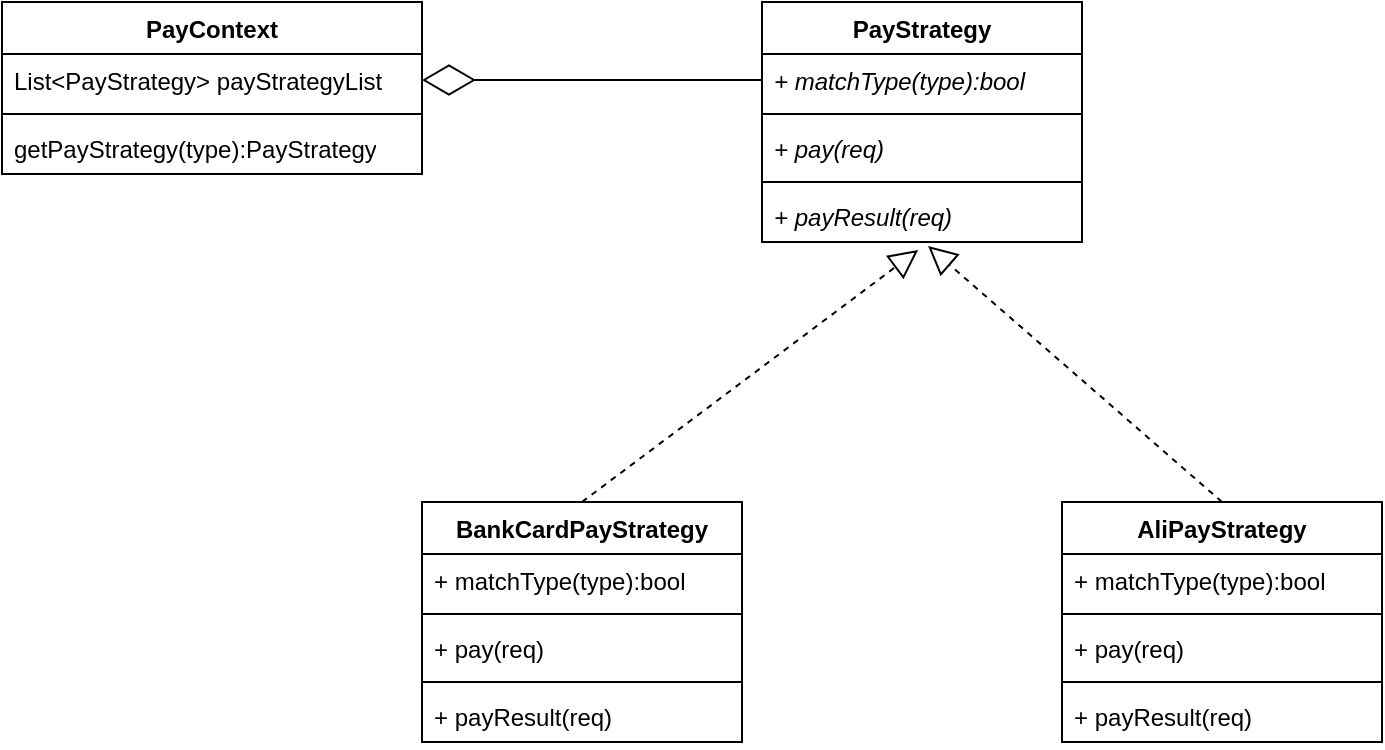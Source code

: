 <mxfile version="26.1.1">
  <diagram name="第 1 页" id="E_TV4xzEKm5d7nuhR4Nc">
    <mxGraphModel dx="2261" dy="1907" grid="1" gridSize="10" guides="1" tooltips="1" connect="1" arrows="1" fold="1" page="1" pageScale="1" pageWidth="827" pageHeight="1169" math="0" shadow="0">
      <root>
        <mxCell id="0" />
        <mxCell id="1" parent="0" />
        <mxCell id="gqEhuU8KxWYV81DgBW9W-1" value="PayStrategy" style="swimlane;fontStyle=1;align=center;verticalAlign=top;childLayout=stackLayout;horizontal=1;startSize=26;horizontalStack=0;resizeParent=1;resizeParentMax=0;resizeLast=0;collapsible=1;marginBottom=0;whiteSpace=wrap;html=1;" vertex="1" parent="1">
          <mxGeometry x="370" y="-720" width="160" height="120" as="geometry" />
        </mxCell>
        <mxCell id="gqEhuU8KxWYV81DgBW9W-2" value="&lt;i&gt;+ matchType(type):bool&lt;/i&gt;" style="text;strokeColor=none;fillColor=none;align=left;verticalAlign=top;spacingLeft=4;spacingRight=4;overflow=hidden;rotatable=0;points=[[0,0.5],[1,0.5]];portConstraint=eastwest;whiteSpace=wrap;html=1;" vertex="1" parent="gqEhuU8KxWYV81DgBW9W-1">
          <mxGeometry y="26" width="160" height="26" as="geometry" />
        </mxCell>
        <mxCell id="gqEhuU8KxWYV81DgBW9W-3" value="" style="line;strokeWidth=1;fillColor=none;align=left;verticalAlign=middle;spacingTop=-1;spacingLeft=3;spacingRight=3;rotatable=0;labelPosition=right;points=[];portConstraint=eastwest;strokeColor=inherit;" vertex="1" parent="gqEhuU8KxWYV81DgBW9W-1">
          <mxGeometry y="52" width="160" height="8" as="geometry" />
        </mxCell>
        <mxCell id="gqEhuU8KxWYV81DgBW9W-4" value="&lt;i&gt;+ pay(req)&lt;/i&gt;" style="text;strokeColor=none;fillColor=none;align=left;verticalAlign=top;spacingLeft=4;spacingRight=4;overflow=hidden;rotatable=0;points=[[0,0.5],[1,0.5]];portConstraint=eastwest;whiteSpace=wrap;html=1;" vertex="1" parent="gqEhuU8KxWYV81DgBW9W-1">
          <mxGeometry y="60" width="160" height="26" as="geometry" />
        </mxCell>
        <mxCell id="gqEhuU8KxWYV81DgBW9W-6" value="" style="line;strokeWidth=1;fillColor=none;align=left;verticalAlign=middle;spacingTop=-1;spacingLeft=3;spacingRight=3;rotatable=0;labelPosition=right;points=[];portConstraint=eastwest;strokeColor=inherit;" vertex="1" parent="gqEhuU8KxWYV81DgBW9W-1">
          <mxGeometry y="86" width="160" height="8" as="geometry" />
        </mxCell>
        <mxCell id="gqEhuU8KxWYV81DgBW9W-5" value="&lt;i&gt;+ payResult(req)&lt;/i&gt;" style="text;strokeColor=none;fillColor=none;align=left;verticalAlign=top;spacingLeft=4;spacingRight=4;overflow=hidden;rotatable=0;points=[[0,0.5],[1,0.5]];portConstraint=eastwest;whiteSpace=wrap;html=1;" vertex="1" parent="gqEhuU8KxWYV81DgBW9W-1">
          <mxGeometry y="94" width="160" height="26" as="geometry" />
        </mxCell>
        <mxCell id="gqEhuU8KxWYV81DgBW9W-7" value="BankCardPayStrategy" style="swimlane;fontStyle=1;align=center;verticalAlign=top;childLayout=stackLayout;horizontal=1;startSize=26;horizontalStack=0;resizeParent=1;resizeParentMax=0;resizeLast=0;collapsible=1;marginBottom=0;whiteSpace=wrap;html=1;" vertex="1" parent="1">
          <mxGeometry x="200" y="-470" width="160" height="120" as="geometry" />
        </mxCell>
        <mxCell id="gqEhuU8KxWYV81DgBW9W-8" value="+ matchType(type):bool" style="text;strokeColor=none;fillColor=none;align=left;verticalAlign=top;spacingLeft=4;spacingRight=4;overflow=hidden;rotatable=0;points=[[0,0.5],[1,0.5]];portConstraint=eastwest;whiteSpace=wrap;html=1;" vertex="1" parent="gqEhuU8KxWYV81DgBW9W-7">
          <mxGeometry y="26" width="160" height="26" as="geometry" />
        </mxCell>
        <mxCell id="gqEhuU8KxWYV81DgBW9W-9" value="" style="line;strokeWidth=1;fillColor=none;align=left;verticalAlign=middle;spacingTop=-1;spacingLeft=3;spacingRight=3;rotatable=0;labelPosition=right;points=[];portConstraint=eastwest;strokeColor=inherit;" vertex="1" parent="gqEhuU8KxWYV81DgBW9W-7">
          <mxGeometry y="52" width="160" height="8" as="geometry" />
        </mxCell>
        <mxCell id="gqEhuU8KxWYV81DgBW9W-10" value="+ pay(req)" style="text;strokeColor=none;fillColor=none;align=left;verticalAlign=top;spacingLeft=4;spacingRight=4;overflow=hidden;rotatable=0;points=[[0,0.5],[1,0.5]];portConstraint=eastwest;whiteSpace=wrap;html=1;" vertex="1" parent="gqEhuU8KxWYV81DgBW9W-7">
          <mxGeometry y="60" width="160" height="26" as="geometry" />
        </mxCell>
        <mxCell id="gqEhuU8KxWYV81DgBW9W-11" value="" style="line;strokeWidth=1;fillColor=none;align=left;verticalAlign=middle;spacingTop=-1;spacingLeft=3;spacingRight=3;rotatable=0;labelPosition=right;points=[];portConstraint=eastwest;strokeColor=inherit;" vertex="1" parent="gqEhuU8KxWYV81DgBW9W-7">
          <mxGeometry y="86" width="160" height="8" as="geometry" />
        </mxCell>
        <mxCell id="gqEhuU8KxWYV81DgBW9W-12" value="+ payResult(req)" style="text;strokeColor=none;fillColor=none;align=left;verticalAlign=top;spacingLeft=4;spacingRight=4;overflow=hidden;rotatable=0;points=[[0,0.5],[1,0.5]];portConstraint=eastwest;whiteSpace=wrap;html=1;" vertex="1" parent="gqEhuU8KxWYV81DgBW9W-7">
          <mxGeometry y="94" width="160" height="26" as="geometry" />
        </mxCell>
        <mxCell id="gqEhuU8KxWYV81DgBW9W-13" value="AliPayStrategy" style="swimlane;fontStyle=1;align=center;verticalAlign=top;childLayout=stackLayout;horizontal=1;startSize=26;horizontalStack=0;resizeParent=1;resizeParentMax=0;resizeLast=0;collapsible=1;marginBottom=0;whiteSpace=wrap;html=1;" vertex="1" parent="1">
          <mxGeometry x="520" y="-470" width="160" height="120" as="geometry" />
        </mxCell>
        <mxCell id="gqEhuU8KxWYV81DgBW9W-14" value="+ matchType(type):bool" style="text;strokeColor=none;fillColor=none;align=left;verticalAlign=top;spacingLeft=4;spacingRight=4;overflow=hidden;rotatable=0;points=[[0,0.5],[1,0.5]];portConstraint=eastwest;whiteSpace=wrap;html=1;" vertex="1" parent="gqEhuU8KxWYV81DgBW9W-13">
          <mxGeometry y="26" width="160" height="26" as="geometry" />
        </mxCell>
        <mxCell id="gqEhuU8KxWYV81DgBW9W-15" value="" style="line;strokeWidth=1;fillColor=none;align=left;verticalAlign=middle;spacingTop=-1;spacingLeft=3;spacingRight=3;rotatable=0;labelPosition=right;points=[];portConstraint=eastwest;strokeColor=inherit;" vertex="1" parent="gqEhuU8KxWYV81DgBW9W-13">
          <mxGeometry y="52" width="160" height="8" as="geometry" />
        </mxCell>
        <mxCell id="gqEhuU8KxWYV81DgBW9W-16" value="+ pay(req)" style="text;strokeColor=none;fillColor=none;align=left;verticalAlign=top;spacingLeft=4;spacingRight=4;overflow=hidden;rotatable=0;points=[[0,0.5],[1,0.5]];portConstraint=eastwest;whiteSpace=wrap;html=1;" vertex="1" parent="gqEhuU8KxWYV81DgBW9W-13">
          <mxGeometry y="60" width="160" height="26" as="geometry" />
        </mxCell>
        <mxCell id="gqEhuU8KxWYV81DgBW9W-17" value="" style="line;strokeWidth=1;fillColor=none;align=left;verticalAlign=middle;spacingTop=-1;spacingLeft=3;spacingRight=3;rotatable=0;labelPosition=right;points=[];portConstraint=eastwest;strokeColor=inherit;" vertex="1" parent="gqEhuU8KxWYV81DgBW9W-13">
          <mxGeometry y="86" width="160" height="8" as="geometry" />
        </mxCell>
        <mxCell id="gqEhuU8KxWYV81DgBW9W-18" value="+ payResult(req)" style="text;strokeColor=none;fillColor=none;align=left;verticalAlign=top;spacingLeft=4;spacingRight=4;overflow=hidden;rotatable=0;points=[[0,0.5],[1,0.5]];portConstraint=eastwest;whiteSpace=wrap;html=1;" vertex="1" parent="gqEhuU8KxWYV81DgBW9W-13">
          <mxGeometry y="94" width="160" height="26" as="geometry" />
        </mxCell>
        <mxCell id="gqEhuU8KxWYV81DgBW9W-19" value="" style="endArrow=block;dashed=1;endFill=0;endSize=12;html=1;rounded=0;entryX=0.488;entryY=1.154;entryDx=0;entryDy=0;entryPerimeter=0;exitX=0.5;exitY=0;exitDx=0;exitDy=0;" edge="1" parent="1" source="gqEhuU8KxWYV81DgBW9W-7" target="gqEhuU8KxWYV81DgBW9W-5">
          <mxGeometry width="160" relative="1" as="geometry">
            <mxPoint x="330" y="-320" as="sourcePoint" />
            <mxPoint x="490" y="-320" as="targetPoint" />
          </mxGeometry>
        </mxCell>
        <mxCell id="gqEhuU8KxWYV81DgBW9W-21" value="" style="endArrow=block;dashed=1;endFill=0;endSize=12;html=1;rounded=0;entryX=0.519;entryY=1.077;entryDx=0;entryDy=0;entryPerimeter=0;exitX=0.5;exitY=0;exitDx=0;exitDy=0;" edge="1" parent="1" source="gqEhuU8KxWYV81DgBW9W-13" target="gqEhuU8KxWYV81DgBW9W-5">
          <mxGeometry width="160" relative="1" as="geometry">
            <mxPoint x="440" y="-190" as="sourcePoint" />
            <mxPoint x="600" y="-190" as="targetPoint" />
          </mxGeometry>
        </mxCell>
        <mxCell id="gqEhuU8KxWYV81DgBW9W-22" value="PayContext" style="swimlane;fontStyle=1;align=center;verticalAlign=top;childLayout=stackLayout;horizontal=1;startSize=26;horizontalStack=0;resizeParent=1;resizeParentMax=0;resizeLast=0;collapsible=1;marginBottom=0;whiteSpace=wrap;html=1;" vertex="1" parent="1">
          <mxGeometry x="-10" y="-720" width="210" height="86" as="geometry" />
        </mxCell>
        <mxCell id="gqEhuU8KxWYV81DgBW9W-23" value="List&amp;lt;PayStrategy&amp;gt; payStrategyList" style="text;strokeColor=none;fillColor=none;align=left;verticalAlign=top;spacingLeft=4;spacingRight=4;overflow=hidden;rotatable=0;points=[[0,0.5],[1,0.5]];portConstraint=eastwest;whiteSpace=wrap;html=1;" vertex="1" parent="gqEhuU8KxWYV81DgBW9W-22">
          <mxGeometry y="26" width="210" height="26" as="geometry" />
        </mxCell>
        <mxCell id="gqEhuU8KxWYV81DgBW9W-24" value="" style="line;strokeWidth=1;fillColor=none;align=left;verticalAlign=middle;spacingTop=-1;spacingLeft=3;spacingRight=3;rotatable=0;labelPosition=right;points=[];portConstraint=eastwest;strokeColor=inherit;" vertex="1" parent="gqEhuU8KxWYV81DgBW9W-22">
          <mxGeometry y="52" width="210" height="8" as="geometry" />
        </mxCell>
        <mxCell id="gqEhuU8KxWYV81DgBW9W-25" value="getPayStrategy(type):PayStrategy" style="text;strokeColor=none;fillColor=none;align=left;verticalAlign=top;spacingLeft=4;spacingRight=4;overflow=hidden;rotatable=0;points=[[0,0.5],[1,0.5]];portConstraint=eastwest;whiteSpace=wrap;html=1;" vertex="1" parent="gqEhuU8KxWYV81DgBW9W-22">
          <mxGeometry y="60" width="210" height="26" as="geometry" />
        </mxCell>
        <mxCell id="gqEhuU8KxWYV81DgBW9W-26" value="" style="endArrow=diamondThin;endFill=0;endSize=24;html=1;rounded=0;entryX=1;entryY=0.5;entryDx=0;entryDy=0;exitX=0;exitY=0.5;exitDx=0;exitDy=0;" edge="1" parent="1" source="gqEhuU8KxWYV81DgBW9W-2" target="gqEhuU8KxWYV81DgBW9W-23">
          <mxGeometry width="160" relative="1" as="geometry">
            <mxPoint x="330" y="-680" as="sourcePoint" />
            <mxPoint x="290" y="-670" as="targetPoint" />
          </mxGeometry>
        </mxCell>
      </root>
    </mxGraphModel>
  </diagram>
</mxfile>
